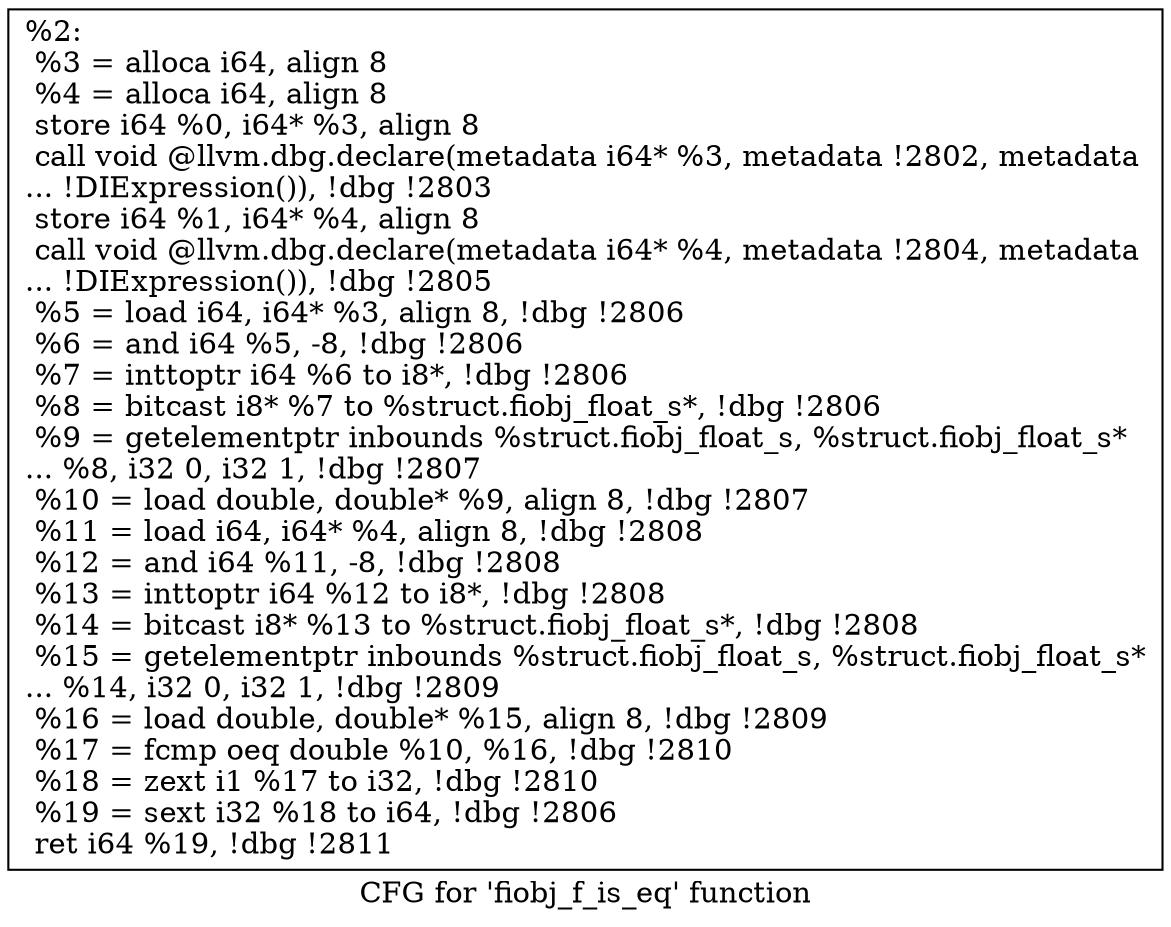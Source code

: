 digraph "CFG for 'fiobj_f_is_eq' function" {
	label="CFG for 'fiobj_f_is_eq' function";

	Node0x556852019f90 [shape=record,label="{%2:\l  %3 = alloca i64, align 8\l  %4 = alloca i64, align 8\l  store i64 %0, i64* %3, align 8\l  call void @llvm.dbg.declare(metadata i64* %3, metadata !2802, metadata\l... !DIExpression()), !dbg !2803\l  store i64 %1, i64* %4, align 8\l  call void @llvm.dbg.declare(metadata i64* %4, metadata !2804, metadata\l... !DIExpression()), !dbg !2805\l  %5 = load i64, i64* %3, align 8, !dbg !2806\l  %6 = and i64 %5, -8, !dbg !2806\l  %7 = inttoptr i64 %6 to i8*, !dbg !2806\l  %8 = bitcast i8* %7 to %struct.fiobj_float_s*, !dbg !2806\l  %9 = getelementptr inbounds %struct.fiobj_float_s, %struct.fiobj_float_s*\l... %8, i32 0, i32 1, !dbg !2807\l  %10 = load double, double* %9, align 8, !dbg !2807\l  %11 = load i64, i64* %4, align 8, !dbg !2808\l  %12 = and i64 %11, -8, !dbg !2808\l  %13 = inttoptr i64 %12 to i8*, !dbg !2808\l  %14 = bitcast i8* %13 to %struct.fiobj_float_s*, !dbg !2808\l  %15 = getelementptr inbounds %struct.fiobj_float_s, %struct.fiobj_float_s*\l... %14, i32 0, i32 1, !dbg !2809\l  %16 = load double, double* %15, align 8, !dbg !2809\l  %17 = fcmp oeq double %10, %16, !dbg !2810\l  %18 = zext i1 %17 to i32, !dbg !2810\l  %19 = sext i32 %18 to i64, !dbg !2806\l  ret i64 %19, !dbg !2811\l}"];
}

